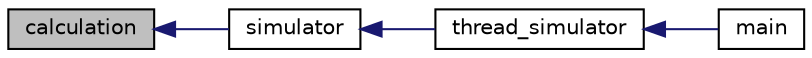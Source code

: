 digraph "calculation"
{
 // INTERACTIVE_SVG=YES
  edge [fontname="Helvetica",fontsize="10",labelfontname="Helvetica",labelfontsize="10"];
  node [fontname="Helvetica",fontsize="10",shape=record];
  rankdir="LR";
  Node1 [label="calculation",height=0.2,width=0.4,color="black", fillcolor="grey75", style="filled", fontcolor="black"];
  Node1 -> Node2 [dir="back",color="midnightblue",fontsize="10",style="solid",fontname="Helvetica"];
  Node2 [label="simulator",height=0.2,width=0.4,color="black", fillcolor="white", style="filled",URL="$battery_8h.html#acc913dc7e90da885a9f534dde14ccba4"];
  Node2 -> Node3 [dir="back",color="midnightblue",fontsize="10",style="solid",fontname="Helvetica"];
  Node3 [label="thread_simulator",height=0.2,width=0.4,color="black", fillcolor="white", style="filled",URL="$main_8c.html#a9ba35b7967a6d77a37ef99a7b85aee98"];
  Node3 -> Node4 [dir="back",color="midnightblue",fontsize="10",style="solid",fontname="Helvetica"];
  Node4 [label="main",height=0.2,width=0.4,color="black", fillcolor="white", style="filled",URL="$main_8c.html#ae66f6b31b5ad750f1fe042a706a4e3d4"];
}
